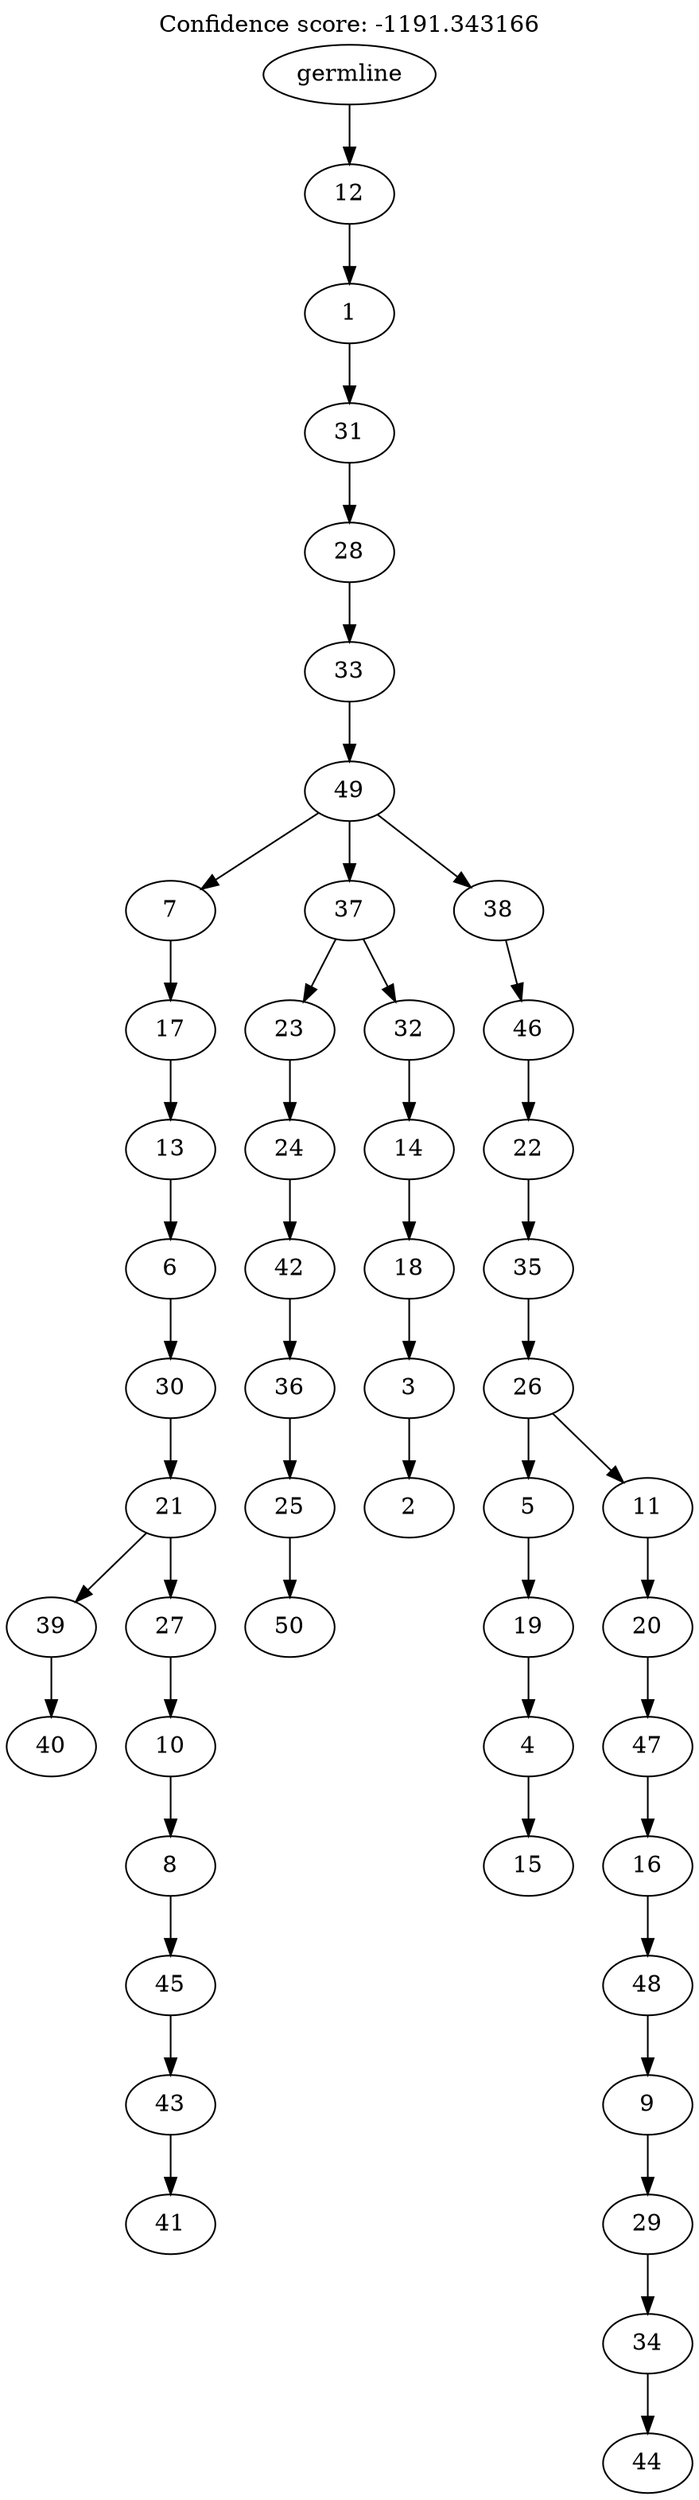digraph g {
	"49" -> "50";
	"50" [label="40"];
	"47" -> "48";
	"48" [label="41"];
	"46" -> "47";
	"47" [label="43"];
	"45" -> "46";
	"46" [label="45"];
	"44" -> "45";
	"45" [label="8"];
	"43" -> "44";
	"44" [label="10"];
	"42" -> "43";
	"43" [label="27"];
	"42" -> "49";
	"49" [label="39"];
	"41" -> "42";
	"42" [label="21"];
	"40" -> "41";
	"41" [label="30"];
	"39" -> "40";
	"40" [label="6"];
	"38" -> "39";
	"39" [label="13"];
	"37" -> "38";
	"38" [label="17"];
	"35" -> "36";
	"36" [label="50"];
	"34" -> "35";
	"35" [label="25"];
	"33" -> "34";
	"34" [label="36"];
	"32" -> "33";
	"33" [label="42"];
	"31" -> "32";
	"32" [label="24"];
	"29" -> "30";
	"30" [label="2"];
	"28" -> "29";
	"29" [label="3"];
	"27" -> "28";
	"28" [label="18"];
	"26" -> "27";
	"27" [label="14"];
	"25" -> "26";
	"26" [label="32"];
	"25" -> "31";
	"31" [label="23"];
	"23" -> "24";
	"24" [label="15"];
	"22" -> "23";
	"23" [label="4"];
	"21" -> "22";
	"22" [label="19"];
	"19" -> "20";
	"20" [label="44"];
	"18" -> "19";
	"19" [label="34"];
	"17" -> "18";
	"18" [label="29"];
	"16" -> "17";
	"17" [label="9"];
	"15" -> "16";
	"16" [label="48"];
	"14" -> "15";
	"15" [label="16"];
	"13" -> "14";
	"14" [label="47"];
	"12" -> "13";
	"13" [label="20"];
	"11" -> "12";
	"12" [label="11"];
	"11" -> "21";
	"21" [label="5"];
	"10" -> "11";
	"11" [label="26"];
	"9" -> "10";
	"10" [label="35"];
	"8" -> "9";
	"9" [label="22"];
	"7" -> "8";
	"8" [label="46"];
	"6" -> "7";
	"7" [label="38"];
	"6" -> "25";
	"25" [label="37"];
	"6" -> "37";
	"37" [label="7"];
	"5" -> "6";
	"6" [label="49"];
	"4" -> "5";
	"5" [label="33"];
	"3" -> "4";
	"4" [label="28"];
	"2" -> "3";
	"3" [label="31"];
	"1" -> "2";
	"2" [label="1"];
	"0" -> "1";
	"1" [label="12"];
	"0" [label="germline"];
	labelloc="t";
	label="Confidence score: -1191.343166";
}
